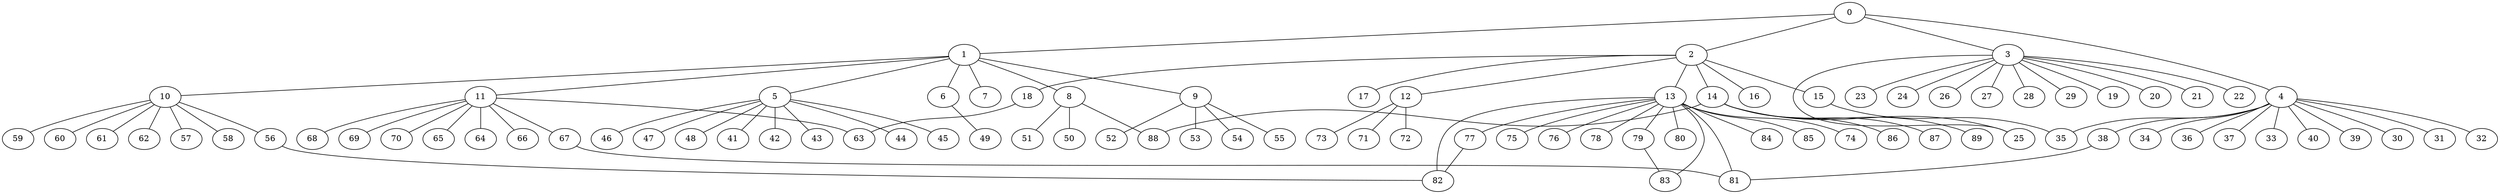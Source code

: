 
graph graphname {
    0 -- 1
0 -- 2
0 -- 3
0 -- 4
1 -- 5
1 -- 6
1 -- 7
1 -- 8
1 -- 9
1 -- 10
1 -- 11
2 -- 12
2 -- 13
2 -- 14
2 -- 15
2 -- 16
2 -- 17
2 -- 18
3 -- 19
3 -- 20
3 -- 21
3 -- 22
3 -- 23
3 -- 24
3 -- 25
3 -- 26
3 -- 27
3 -- 28
3 -- 29
4 -- 32
4 -- 34
4 -- 35
4 -- 36
4 -- 37
4 -- 38
4 -- 33
4 -- 40
4 -- 39
4 -- 30
4 -- 31
5 -- 41
5 -- 42
5 -- 43
5 -- 44
5 -- 45
5 -- 46
5 -- 47
5 -- 48
6 -- 49
8 -- 50
8 -- 51
8 -- 88
9 -- 52
9 -- 53
9 -- 54
9 -- 55
10 -- 56
10 -- 57
10 -- 58
10 -- 59
10 -- 60
10 -- 61
10 -- 62
11 -- 64
11 -- 66
11 -- 67
11 -- 68
11 -- 69
11 -- 70
11 -- 65
11 -- 63
12 -- 72
12 -- 73
12 -- 71
13 -- 74
13 -- 75
13 -- 76
13 -- 77
13 -- 78
13 -- 79
13 -- 80
13 -- 81
13 -- 82
13 -- 83
13 -- 84
13 -- 85
14 -- 88
14 -- 89
14 -- 86
14 -- 87
14 -- 25
15 -- 35
18 -- 63
38 -- 81
56 -- 82
67 -- 81
77 -- 82
79 -- 83

}
